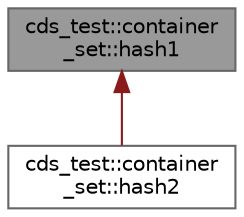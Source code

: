 digraph "cds_test::container_set::hash1"
{
 // LATEX_PDF_SIZE
  bgcolor="transparent";
  edge [fontname=Helvetica,fontsize=10,labelfontname=Helvetica,labelfontsize=10];
  node [fontname=Helvetica,fontsize=10,shape=box,height=0.2,width=0.4];
  Node1 [id="Node000001",label="cds_test::container\l_set::hash1",height=0.2,width=0.4,color="gray40", fillcolor="grey60", style="filled", fontcolor="black",tooltip=" "];
  Node1 -> Node2 [id="edge2_Node000001_Node000002",dir="back",color="firebrick4",style="solid",tooltip=" "];
  Node2 [id="Node000002",label="cds_test::container\l_set::hash2",height=0.2,width=0.4,color="gray40", fillcolor="white", style="filled",URL="$structcds__test_1_1container__set_1_1hash2.html",tooltip=" "];
}
